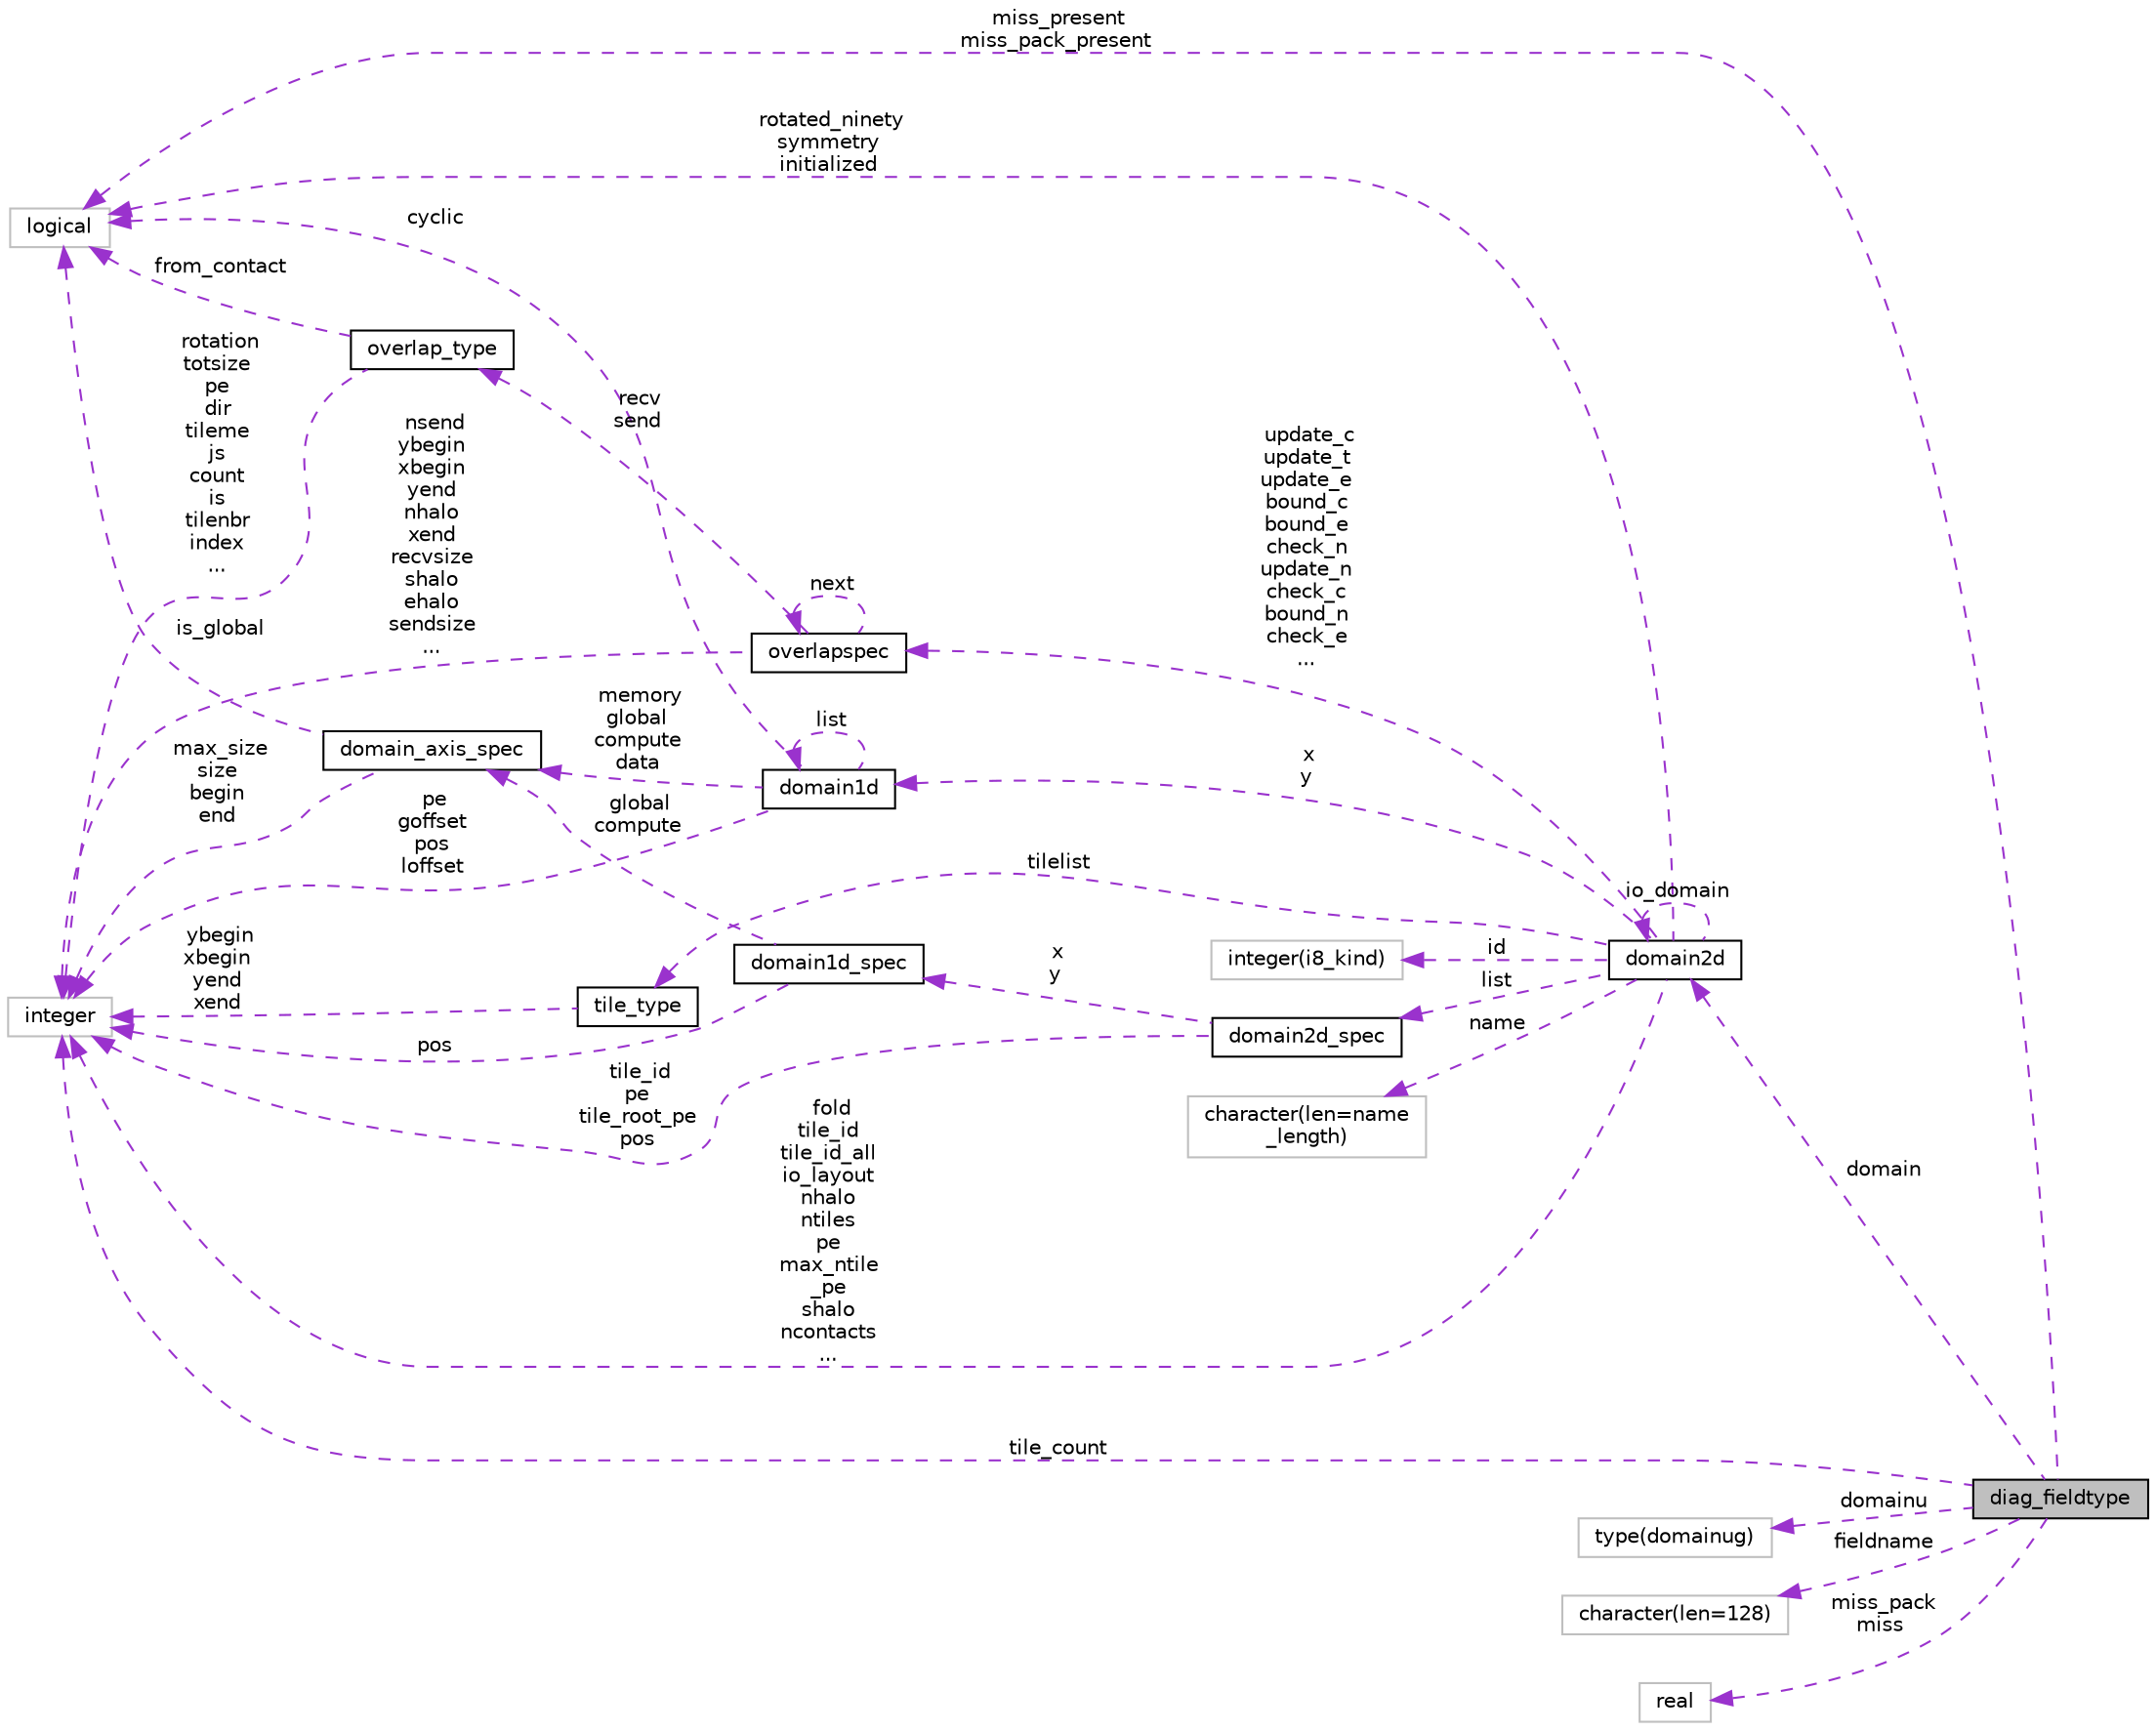 digraph "diag_fieldtype"
{
 // INTERACTIVE_SVG=YES
 // LATEX_PDF_SIZE
  edge [fontname="Helvetica",fontsize="10",labelfontname="Helvetica",labelfontsize="10"];
  node [fontname="Helvetica",fontsize="10",shape=record];
  rankdir="LR";
  Node1 [label="diag_fieldtype",height=0.2,width=0.4,color="black", fillcolor="grey75", style="filled", fontcolor="black",tooltip="Diagnostic field type."];
  Node2 -> Node1 [dir="back",color="darkorchid3",fontsize="10",style="dashed",label=" miss_present\nmiss_pack_present" ,fontname="Helvetica"];
  Node2 [label="logical",height=0.2,width=0.4,color="grey75", fillcolor="white", style="filled",tooltip=" "];
  Node3 -> Node1 [dir="back",color="darkorchid3",fontsize="10",style="dashed",label=" domain" ,fontname="Helvetica"];
  Node3 [label="domain2d",height=0.2,width=0.4,color="black", fillcolor="white", style="filled",URL="$group__mpp__domains__mod.html#structmpp__domains__mod_1_1domain2d",tooltip="The domain2D type contains all the necessary information to define the global, compute and data domai..."];
  Node2 -> Node3 [dir="back",color="darkorchid3",fontsize="10",style="dashed",label=" rotated_ninety\nsymmetry\ninitialized" ,fontname="Helvetica"];
  Node4 -> Node3 [dir="back",color="darkorchid3",fontsize="10",style="dashed",label=" x\ny" ,fontname="Helvetica"];
  Node4 [label="domain1d",height=0.2,width=0.4,color="black", fillcolor="white", style="filled",URL="$group__mpp__domains__mod.html#structmpp__domains__mod_1_1domain1d",tooltip="One dimensional domain used to manage shared data access between pes."];
  Node2 -> Node4 [dir="back",color="darkorchid3",fontsize="10",style="dashed",label=" cyclic" ,fontname="Helvetica"];
  Node4 -> Node4 [dir="back",color="darkorchid3",fontsize="10",style="dashed",label=" list" ,fontname="Helvetica"];
  Node5 -> Node4 [dir="back",color="darkorchid3",fontsize="10",style="dashed",label=" memory\nglobal\ncompute\ndata" ,fontname="Helvetica"];
  Node5 [label="domain_axis_spec",height=0.2,width=0.4,color="black", fillcolor="white", style="filled",URL="$group__mpp__domains__mod.html#structmpp__domains__mod_1_1domain__axis__spec",tooltip="Used to specify index limits along an axis of a domain."];
  Node2 -> Node5 [dir="back",color="darkorchid3",fontsize="10",style="dashed",label=" is_global" ,fontname="Helvetica"];
  Node6 -> Node5 [dir="back",color="darkorchid3",fontsize="10",style="dashed",label=" max_size\nsize\nbegin\nend" ,fontname="Helvetica"];
  Node6 [label="integer",height=0.2,width=0.4,color="grey75", fillcolor="white", style="filled",tooltip=" "];
  Node6 -> Node4 [dir="back",color="darkorchid3",fontsize="10",style="dashed",label=" pe\ngoffset\npos\nloffset" ,fontname="Helvetica"];
  Node7 -> Node3 [dir="back",color="darkorchid3",fontsize="10",style="dashed",label=" id" ,fontname="Helvetica"];
  Node7 [label="integer(i8_kind)",height=0.2,width=0.4,color="grey75", fillcolor="white", style="filled",tooltip=" "];
  Node3 -> Node3 [dir="back",color="darkorchid3",fontsize="10",style="dashed",label=" io_domain" ,fontname="Helvetica"];
  Node8 -> Node3 [dir="back",color="darkorchid3",fontsize="10",style="dashed",label=" update_c\nupdate_t\nupdate_e\nbound_c\nbound_e\ncheck_n\nupdate_n\ncheck_c\nbound_n\ncheck_e\n..." ,fontname="Helvetica"];
  Node8 [label="overlapspec",height=0.2,width=0.4,color="black", fillcolor="white", style="filled",URL="$group__mpp__domains__mod.html#structmpp__domains__mod_1_1overlapspec",tooltip="Private type for overlap specifications."];
  Node9 -> Node8 [dir="back",color="darkorchid3",fontsize="10",style="dashed",label=" recv\nsend" ,fontname="Helvetica"];
  Node9 [label="overlap_type",height=0.2,width=0.4,color="black", fillcolor="white", style="filled",URL="$group__mpp__domains__mod.html#structmpp__domains__mod_1_1overlap__type",tooltip="Type for overlapping data."];
  Node2 -> Node9 [dir="back",color="darkorchid3",fontsize="10",style="dashed",label=" from_contact" ,fontname="Helvetica"];
  Node6 -> Node9 [dir="back",color="darkorchid3",fontsize="10",style="dashed",label=" rotation\ntotsize\npe\ndir\ntileme\njs\ncount\nis\ntilenbr\nindex\n..." ,fontname="Helvetica"];
  Node8 -> Node8 [dir="back",color="darkorchid3",fontsize="10",style="dashed",label=" next" ,fontname="Helvetica"];
  Node6 -> Node8 [dir="back",color="darkorchid3",fontsize="10",style="dashed",label=" nsend\nybegin\nxbegin\nyend\nnhalo\nxend\nrecvsize\nshalo\nehalo\nsendsize\n..." ,fontname="Helvetica"];
  Node10 -> Node3 [dir="back",color="darkorchid3",fontsize="10",style="dashed",label=" list" ,fontname="Helvetica"];
  Node10 [label="domain2d_spec",height=0.2,width=0.4,color="black", fillcolor="white", style="filled",URL="$group__mpp__domains__mod.html#structmpp__domains__mod_1_1domain2d__spec",tooltip="Private type to specify multiple index limits and pe information for a 2D domain."];
  Node11 -> Node10 [dir="back",color="darkorchid3",fontsize="10",style="dashed",label=" x\ny" ,fontname="Helvetica"];
  Node11 [label="domain1d_spec",height=0.2,width=0.4,color="black", fillcolor="white", style="filled",URL="$group__mpp__domains__mod.html#structmpp__domains__mod_1_1domain1d__spec",tooltip="A private type used to specify index limits for a domain decomposition."];
  Node5 -> Node11 [dir="back",color="darkorchid3",fontsize="10",style="dashed",label=" global\ncompute" ,fontname="Helvetica"];
  Node6 -> Node11 [dir="back",color="darkorchid3",fontsize="10",style="dashed",label=" pos" ,fontname="Helvetica"];
  Node6 -> Node10 [dir="back",color="darkorchid3",fontsize="10",style="dashed",label=" tile_id\npe\ntile_root_pe\npos" ,fontname="Helvetica"];
  Node12 -> Node3 [dir="back",color="darkorchid3",fontsize="10",style="dashed",label=" tilelist" ,fontname="Helvetica"];
  Node12 [label="tile_type",height=0.2,width=0.4,color="black", fillcolor="white", style="filled",URL="$group__mpp__domains__mod.html#structmpp__domains__mod_1_1tile__type",tooltip="Upper and lower x and y bounds for a tile."];
  Node6 -> Node12 [dir="back",color="darkorchid3",fontsize="10",style="dashed",label=" ybegin\nxbegin\nyend\nxend" ,fontname="Helvetica"];
  Node6 -> Node3 [dir="back",color="darkorchid3",fontsize="10",style="dashed",label=" fold\ntile_id\ntile_id_all\nio_layout\nnhalo\nntiles\npe\nmax_ntile\l_pe\nshalo\nncontacts\n..." ,fontname="Helvetica"];
  Node13 -> Node3 [dir="back",color="darkorchid3",fontsize="10",style="dashed",label=" name" ,fontname="Helvetica"];
  Node13 [label="character(len=name\l_length)",height=0.2,width=0.4,color="grey75", fillcolor="white", style="filled",tooltip=" "];
  Node14 -> Node1 [dir="back",color="darkorchid3",fontsize="10",style="dashed",label=" domainu" ,fontname="Helvetica"];
  Node14 [label="type(domainug)",height=0.2,width=0.4,color="grey75", fillcolor="white", style="filled",tooltip=" "];
  Node15 -> Node1 [dir="back",color="darkorchid3",fontsize="10",style="dashed",label=" fieldname" ,fontname="Helvetica"];
  Node15 [label="character(len=128)",height=0.2,width=0.4,color="grey75", fillcolor="white", style="filled",tooltip=" "];
  Node6 -> Node1 [dir="back",color="darkorchid3",fontsize="10",style="dashed",label=" tile_count" ,fontname="Helvetica"];
  Node16 -> Node1 [dir="back",color="darkorchid3",fontsize="10",style="dashed",label=" miss_pack\nmiss" ,fontname="Helvetica"];
  Node16 [label="real",height=0.2,width=0.4,color="grey75", fillcolor="white", style="filled",tooltip=" "];
}
